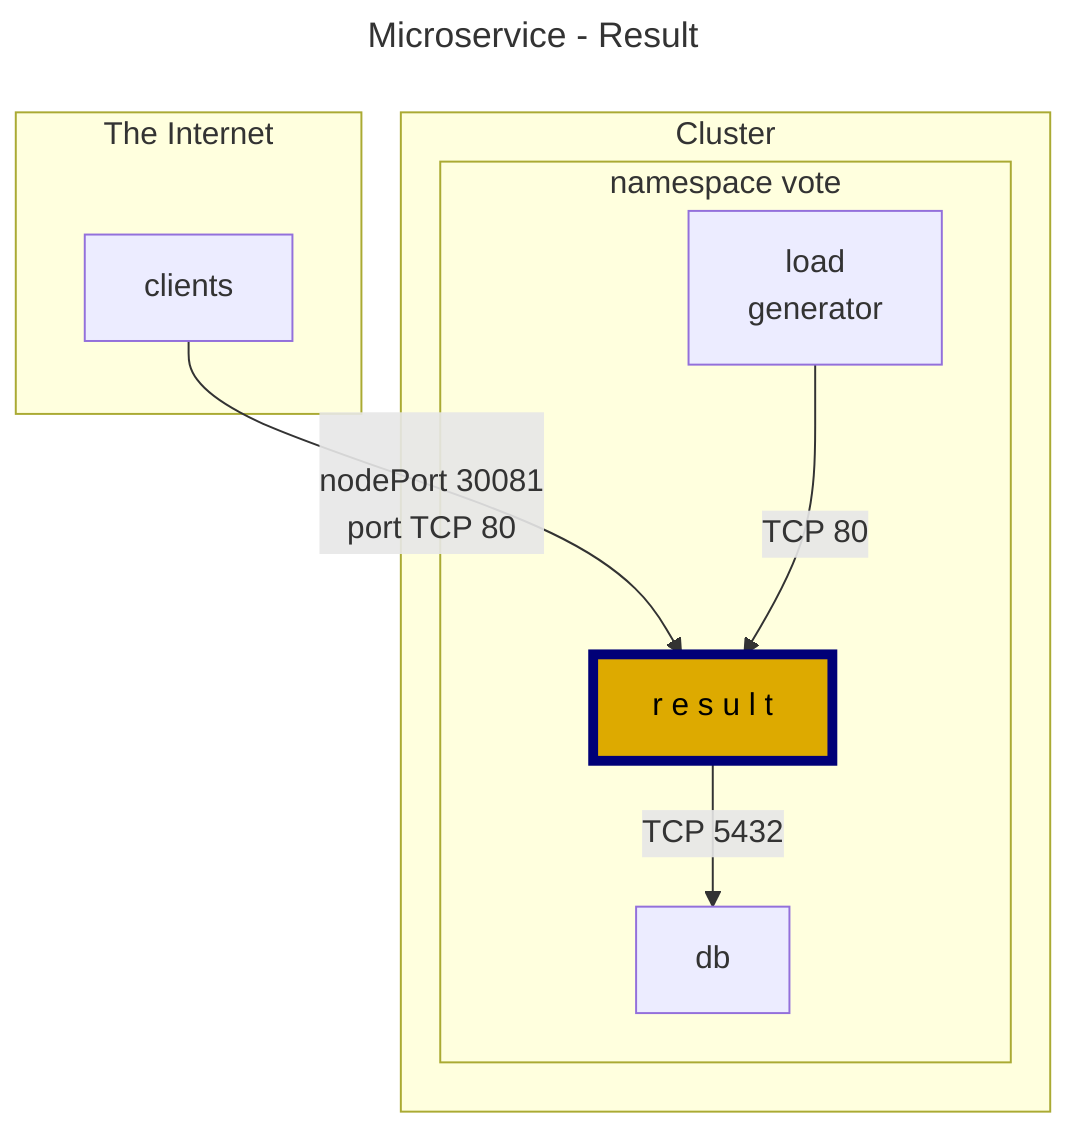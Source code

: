 ---
title: Microservice - Result
---
flowchart TD
subgraph The Internet
    Z[clients]
end
Z -->|\nnodePort 30081 \n port TCP 80| F
subgraph Cluster
    subgraph namespace vote
        A[load\n generator]
        E[db]
        F[r e s u l t]
        style F fill:#da0,stroke:#007,color:#000,stroke-width:5px
    end
    A -->|TCP 80| F
    F -->|TCP 5432| E
end